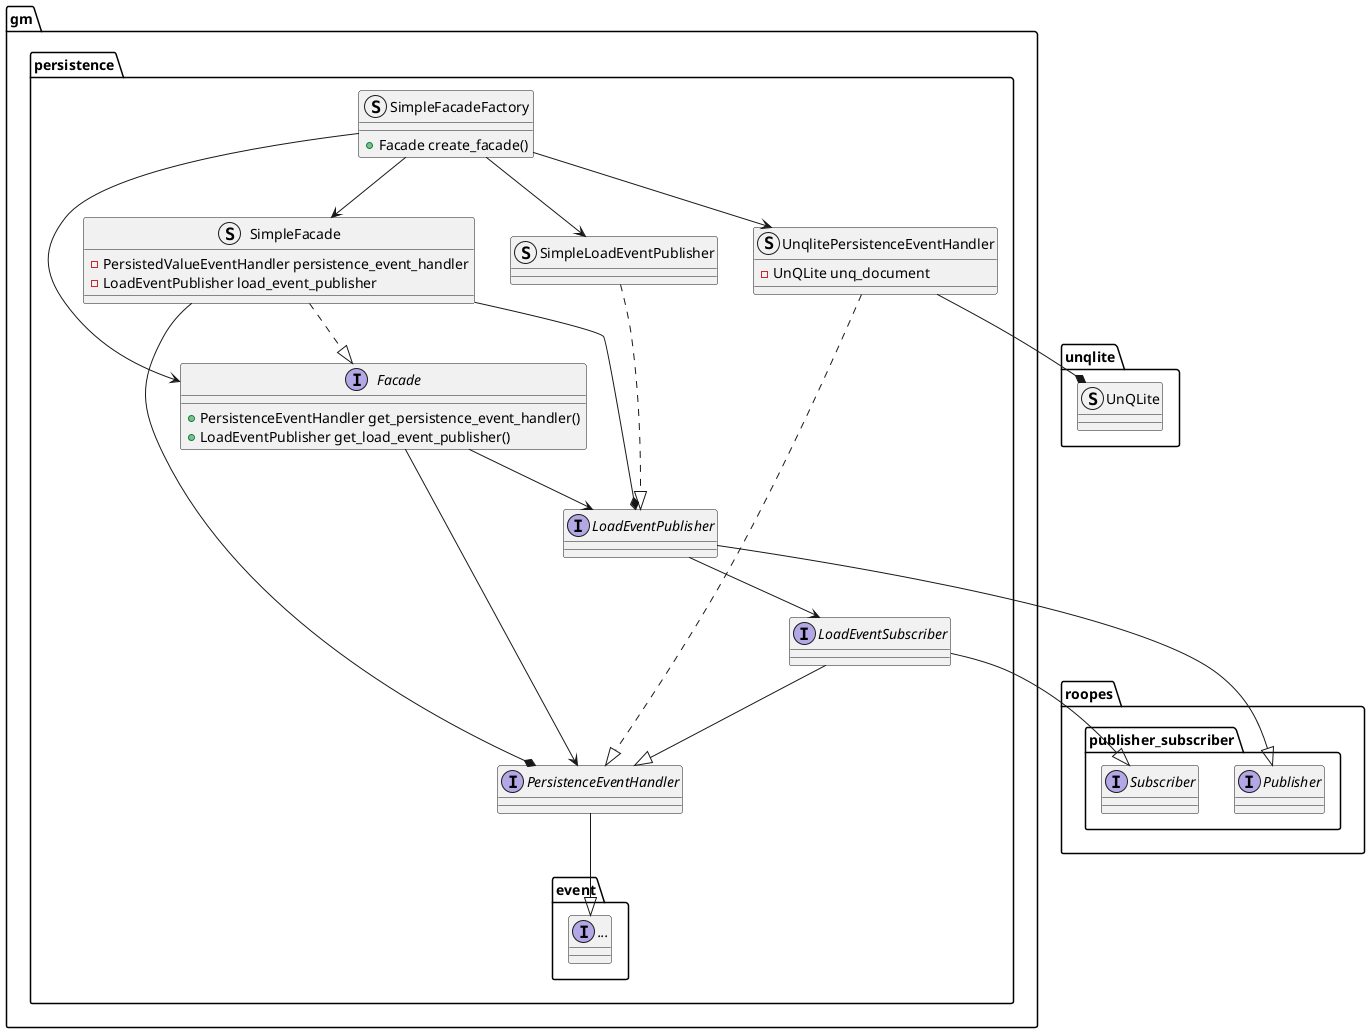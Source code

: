 @startuml intra
skinparam componentStyle uml1

package "gm" {
    package "persistence" as per {
        interface "Facade" as perf{
            + PersistenceEventHandler get_persistence_event_handler()
            + LoadEventPublisher get_load_event_publisher()
        }

        struct "SimpleLoadEventPublisher" as perslep {}
        interface "LoadEventPublisher" as perlep {}
        interface "LoadEventSubscriber" as perles {}

        struct "SimpleFacade" as persf {
            - PersistedValueEventHandler persistence_event_handler
            - LoadEventPublisher load_event_publisher
        }

        struct "SimpleFacadeFactory" as persff {
            + Facade create_facade()
        }

        interface "PersistenceEventHandler" as perpeh {}
        struct "UnqlitePersistenceEventHandler" as persupeh {
            - UnQLite unq_document
        }

        package "event" as pere {
            interface "..." as pereellipse {}
        }
    }
}

package "roopes" as r {
    package "publisher_subscriber" as rps{
        interface "Publisher" as rpsp {}
        interface "Subscriber" as rpss {}
    }
}

package "unqlite" as unq {
    struct "UnQLite" as unqunq
}

perlep --> perles
perlep --|> rpsp

perslep ..|> perlep

persff --> perf
persff --> persf
persff --> persupeh
persff --> perslep

persf ..|> perf
persf --* perpeh
persf --* perlep

perf --> perlep
perf --> perpeh

persupeh ..|> perpeh
persupeh --* unqunq

perles --|> perpeh
perles --|> rpss

perpeh --|> pereellipse

@enduml